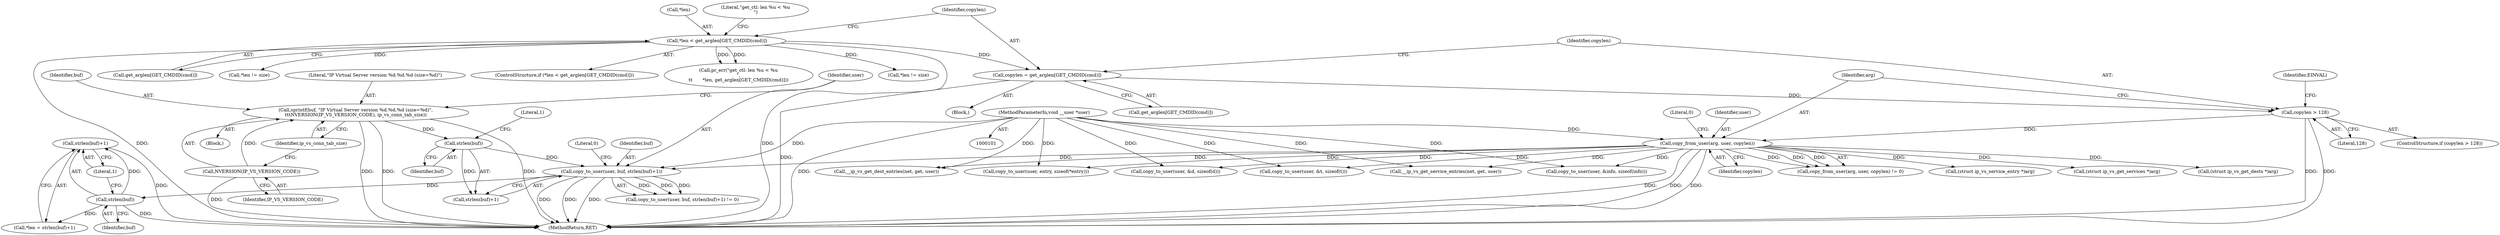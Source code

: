 digraph "0_linux_2d8a041b7bfe1097af21441cb77d6af95f4f4680@API" {
"1000342" [label="(Call,strlen(buf)+1)"];
"1000343" [label="(Call,strlen(buf))"];
"1000325" [label="(Call,copy_to_user(user, buf, strlen(buf)+1))"];
"1000179" [label="(Call,copy_from_user(arg, user, copylen))"];
"1000104" [label="(MethodParameterIn,void __user *user)"];
"1000171" [label="(Call,copylen > 128)"];
"1000164" [label="(Call,copylen = get_arglen[GET_CMDID(cmd)])"];
"1000145" [label="(Call,*len < get_arglen[GET_CMDID(cmd)])"];
"1000329" [label="(Call,strlen(buf))"];
"1000317" [label="(Call,sprintf(buf, \"IP Virtual Server version %d.%d.%d (size=%d)\",\n\t\t\tNVERSION(IP_VS_VERSION_CODE), ip_vs_conn_tab_size))"];
"1000320" [label="(Call,NVERSION(IP_VS_VERSION_CODE))"];
"1000345" [label="(Literal,1)"];
"1000104" [label="(MethodParameterIn,void __user *user)"];
"1000153" [label="(Call,pr_err(\"get_ctl: len %u < %u\n\",\n\t\t       *len, get_arglen[GET_CMDID(cmd)]))"];
"1000342" [label="(Call,strlen(buf)+1)"];
"1000322" [label="(Identifier,ip_vs_conn_tab_size)"];
"1000318" [label="(Identifier,buf)"];
"1000330" [label="(Identifier,buf)"];
"1000476" [label="(Call,copy_to_user(user, entry, sizeof(*entry)))"];
"1000343" [label="(Call,strlen(buf))"];
"1000179" [label="(Call,copy_from_user(arg, user, copylen))"];
"1000148" [label="(Call,get_arglen[GET_CMDID(cmd)])"];
"1000172" [label="(Identifier,copylen)"];
"1000329" [label="(Call,strlen(buf))"];
"1000183" [label="(Literal,0)"];
"1000552" [label="(Call,copy_to_user(user, &t, sizeof(t)))"];
"1000317" [label="(Call,sprintf(buf, \"IP Virtual Server version %d.%d.%d (size=%d)\",\n\t\t\tNVERSION(IP_VS_VERSION_CODE), ip_vs_conn_tab_size))"];
"1000319" [label="(Literal,\"IP Virtual Server version %d.%d.%d (size=%d)\")"];
"1000326" [label="(Identifier,user)"];
"1000178" [label="(Call,copy_from_user(arg, user, copylen) != 0)"];
"1000145" [label="(Call,*len < get_arglen[GET_CMDID(cmd)])"];
"1000106" [label="(Block,)"];
"1000146" [label="(Call,*len)"];
"1000180" [label="(Identifier,arg)"];
"1000164" [label="(Call,copylen = get_arglen[GET_CMDID(cmd)])"];
"1000324" [label="(Call,copy_to_user(user, buf, strlen(buf)+1) != 0)"];
"1000171" [label="(Call,copylen > 128)"];
"1000325" [label="(Call,copy_to_user(user, buf, strlen(buf)+1))"];
"1000532" [label="(Call,__ip_vs_get_dest_entries(net, get, user))"];
"1000515" [label="(Call,*len != size)"];
"1000176" [label="(Identifier,EINVAL)"];
"1000575" [label="(MethodReturn,RET)"];
"1000286" [label="(Call,copy_to_user(user, &d, sizeof(d)))"];
"1000420" [label="(Call,__ip_vs_get_service_entries(net, get, user))"];
"1000181" [label="(Identifier,user)"];
"1000403" [label="(Call,*len != size)"];
"1000369" [label="(Call,copy_to_user(user, &info, sizeof(info)))"];
"1000144" [label="(ControlStructure,if (*len < get_arglen[GET_CMDID(cmd)]))"];
"1000315" [label="(Block,)"];
"1000321" [label="(Identifier,IP_VS_VERSION_CODE)"];
"1000344" [label="(Identifier,buf)"];
"1000154" [label="(Literal,\"get_ctl: len %u < %u\n\")"];
"1000182" [label="(Identifier,copylen)"];
"1000320" [label="(Call,NVERSION(IP_VS_VERSION_CODE))"];
"1000166" [label="(Call,get_arglen[GET_CMDID(cmd)])"];
"1000432" [label="(Call,(struct ip_vs_service_entry *)arg)"];
"1000387" [label="(Call,(struct ip_vs_get_services *)arg)"];
"1000328" [label="(Call,strlen(buf)+1)"];
"1000165" [label="(Identifier,copylen)"];
"1000339" [label="(Call,*len = strlen(buf)+1)"];
"1000327" [label="(Identifier,buf)"];
"1000170" [label="(ControlStructure,if (copylen > 128))"];
"1000173" [label="(Literal,128)"];
"1000331" [label="(Literal,1)"];
"1000332" [label="(Literal,0)"];
"1000499" [label="(Call,(struct ip_vs_get_dests *)arg)"];
"1000342" -> "1000339"  [label="AST: "];
"1000342" -> "1000345"  [label="CFG: "];
"1000343" -> "1000342"  [label="AST: "];
"1000345" -> "1000342"  [label="AST: "];
"1000339" -> "1000342"  [label="CFG: "];
"1000342" -> "1000575"  [label="DDG: "];
"1000343" -> "1000342"  [label="DDG: "];
"1000343" -> "1000344"  [label="CFG: "];
"1000344" -> "1000343"  [label="AST: "];
"1000345" -> "1000343"  [label="CFG: "];
"1000343" -> "1000575"  [label="DDG: "];
"1000343" -> "1000339"  [label="DDG: "];
"1000325" -> "1000343"  [label="DDG: "];
"1000325" -> "1000324"  [label="AST: "];
"1000325" -> "1000328"  [label="CFG: "];
"1000326" -> "1000325"  [label="AST: "];
"1000327" -> "1000325"  [label="AST: "];
"1000328" -> "1000325"  [label="AST: "];
"1000332" -> "1000325"  [label="CFG: "];
"1000325" -> "1000575"  [label="DDG: "];
"1000325" -> "1000575"  [label="DDG: "];
"1000325" -> "1000575"  [label="DDG: "];
"1000325" -> "1000324"  [label="DDG: "];
"1000325" -> "1000324"  [label="DDG: "];
"1000325" -> "1000324"  [label="DDG: "];
"1000179" -> "1000325"  [label="DDG: "];
"1000104" -> "1000325"  [label="DDG: "];
"1000329" -> "1000325"  [label="DDG: "];
"1000179" -> "1000178"  [label="AST: "];
"1000179" -> "1000182"  [label="CFG: "];
"1000180" -> "1000179"  [label="AST: "];
"1000181" -> "1000179"  [label="AST: "];
"1000182" -> "1000179"  [label="AST: "];
"1000183" -> "1000179"  [label="CFG: "];
"1000179" -> "1000575"  [label="DDG: "];
"1000179" -> "1000575"  [label="DDG: "];
"1000179" -> "1000575"  [label="DDG: "];
"1000179" -> "1000178"  [label="DDG: "];
"1000179" -> "1000178"  [label="DDG: "];
"1000179" -> "1000178"  [label="DDG: "];
"1000104" -> "1000179"  [label="DDG: "];
"1000171" -> "1000179"  [label="DDG: "];
"1000179" -> "1000286"  [label="DDG: "];
"1000179" -> "1000369"  [label="DDG: "];
"1000179" -> "1000387"  [label="DDG: "];
"1000179" -> "1000420"  [label="DDG: "];
"1000179" -> "1000432"  [label="DDG: "];
"1000179" -> "1000476"  [label="DDG: "];
"1000179" -> "1000499"  [label="DDG: "];
"1000179" -> "1000532"  [label="DDG: "];
"1000179" -> "1000552"  [label="DDG: "];
"1000104" -> "1000101"  [label="AST: "];
"1000104" -> "1000575"  [label="DDG: "];
"1000104" -> "1000286"  [label="DDG: "];
"1000104" -> "1000369"  [label="DDG: "];
"1000104" -> "1000420"  [label="DDG: "];
"1000104" -> "1000476"  [label="DDG: "];
"1000104" -> "1000532"  [label="DDG: "];
"1000104" -> "1000552"  [label="DDG: "];
"1000171" -> "1000170"  [label="AST: "];
"1000171" -> "1000173"  [label="CFG: "];
"1000172" -> "1000171"  [label="AST: "];
"1000173" -> "1000171"  [label="AST: "];
"1000176" -> "1000171"  [label="CFG: "];
"1000180" -> "1000171"  [label="CFG: "];
"1000171" -> "1000575"  [label="DDG: "];
"1000171" -> "1000575"  [label="DDG: "];
"1000164" -> "1000171"  [label="DDG: "];
"1000164" -> "1000106"  [label="AST: "];
"1000164" -> "1000166"  [label="CFG: "];
"1000165" -> "1000164"  [label="AST: "];
"1000166" -> "1000164"  [label="AST: "];
"1000172" -> "1000164"  [label="CFG: "];
"1000164" -> "1000575"  [label="DDG: "];
"1000145" -> "1000164"  [label="DDG: "];
"1000145" -> "1000144"  [label="AST: "];
"1000145" -> "1000148"  [label="CFG: "];
"1000146" -> "1000145"  [label="AST: "];
"1000148" -> "1000145"  [label="AST: "];
"1000154" -> "1000145"  [label="CFG: "];
"1000165" -> "1000145"  [label="CFG: "];
"1000145" -> "1000575"  [label="DDG: "];
"1000145" -> "1000575"  [label="DDG: "];
"1000145" -> "1000153"  [label="DDG: "];
"1000145" -> "1000153"  [label="DDG: "];
"1000145" -> "1000403"  [label="DDG: "];
"1000145" -> "1000515"  [label="DDG: "];
"1000329" -> "1000328"  [label="AST: "];
"1000329" -> "1000330"  [label="CFG: "];
"1000330" -> "1000329"  [label="AST: "];
"1000331" -> "1000329"  [label="CFG: "];
"1000329" -> "1000328"  [label="DDG: "];
"1000317" -> "1000329"  [label="DDG: "];
"1000317" -> "1000315"  [label="AST: "];
"1000317" -> "1000322"  [label="CFG: "];
"1000318" -> "1000317"  [label="AST: "];
"1000319" -> "1000317"  [label="AST: "];
"1000320" -> "1000317"  [label="AST: "];
"1000322" -> "1000317"  [label="AST: "];
"1000326" -> "1000317"  [label="CFG: "];
"1000317" -> "1000575"  [label="DDG: "];
"1000317" -> "1000575"  [label="DDG: "];
"1000317" -> "1000575"  [label="DDG: "];
"1000320" -> "1000317"  [label="DDG: "];
"1000320" -> "1000321"  [label="CFG: "];
"1000321" -> "1000320"  [label="AST: "];
"1000322" -> "1000320"  [label="CFG: "];
"1000320" -> "1000575"  [label="DDG: "];
}
